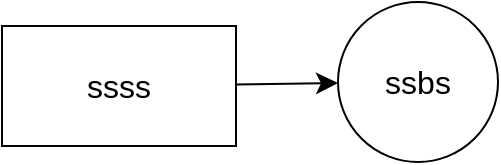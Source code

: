 <mxfile version="21.6.6" type="github" pages="2">
  <diagram name="第 1 页" id="tIgkax7is4ck6uCoKwPF">
    <mxGraphModel dx="299" dy="204" grid="0" gridSize="10" guides="1" tooltips="1" connect="1" arrows="1" fold="1" page="0" pageScale="1" pageWidth="827" pageHeight="1169" math="0" shadow="0">
      <root>
        <mxCell id="0" />
        <mxCell id="1" parent="0" />
        <mxCell id="pHDUc5e3L5fhXZrM-_ks-3" style="edgeStyle=none;curved=1;rounded=0;orthogonalLoop=1;jettySize=auto;html=1;fontSize=12;startSize=8;endSize=8;" edge="1" parent="1" source="pHDUc5e3L5fhXZrM-_ks-1" target="pHDUc5e3L5fhXZrM-_ks-2">
          <mxGeometry relative="1" as="geometry" />
        </mxCell>
        <mxCell id="pHDUc5e3L5fhXZrM-_ks-1" value="ssss" style="whiteSpace=wrap;html=1;fontSize=16;" vertex="1" parent="1">
          <mxGeometry x="147" y="459" width="117" height="60" as="geometry" />
        </mxCell>
        <mxCell id="pHDUc5e3L5fhXZrM-_ks-2" value="ssbs" style="ellipse;whiteSpace=wrap;html=1;fontSize=16;" vertex="1" parent="1">
          <mxGeometry x="315" y="447" width="80" height="80" as="geometry" />
        </mxCell>
      </root>
    </mxGraphModel>
  </diagram>
  <diagram id="7dMyMM2G300KQRSnh5SK" name="第 2 页">
    <mxGraphModel dx="574" dy="270" grid="0" gridSize="10" guides="1" tooltips="1" connect="1" arrows="1" fold="1" page="0" pageScale="1" pageWidth="827" pageHeight="1169" math="0" shadow="0">
      <root>
        <mxCell id="0" />
        <mxCell id="1" parent="0" />
      </root>
    </mxGraphModel>
  </diagram>
</mxfile>
